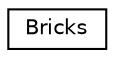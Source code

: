 digraph "Graphical Class Hierarchy"
{
  edge [fontname="Helvetica",fontsize="10",labelfontname="Helvetica",labelfontsize="10"];
  node [fontname="Helvetica",fontsize="10",shape=record];
  rankdir="LR";
  Node0 [label="Bricks",height=0.2,width=0.4,color="black", fillcolor="white", style="filled",URL="$classBricks.html"];
}
